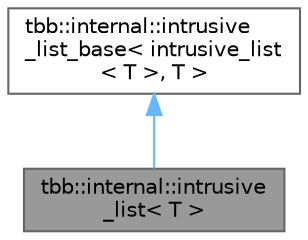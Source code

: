 digraph "tbb::internal::intrusive_list&lt; T &gt;"
{
 // LATEX_PDF_SIZE
  bgcolor="transparent";
  edge [fontname=Helvetica,fontsize=10,labelfontname=Helvetica,labelfontsize=10];
  node [fontname=Helvetica,fontsize=10,shape=box,height=0.2,width=0.4];
  Node1 [id="Node000001",label="tbb::internal::intrusive\l_list\< T \>",height=0.2,width=0.4,color="gray40", fillcolor="grey60", style="filled", fontcolor="black",tooltip="Double linked list of items of type T that is derived from intrusive_list_node class."];
  Node2 -> Node1 [id="edge2_Node000001_Node000002",dir="back",color="steelblue1",style="solid",tooltip=" "];
  Node2 [id="Node000002",label="tbb::internal::intrusive\l_list_base\< intrusive_list\l\< T \>, T \>",height=0.2,width=0.4,color="gray40", fillcolor="white", style="filled",URL="$classtbb_1_1internal_1_1intrusive__list__base.html",tooltip=" "];
}
